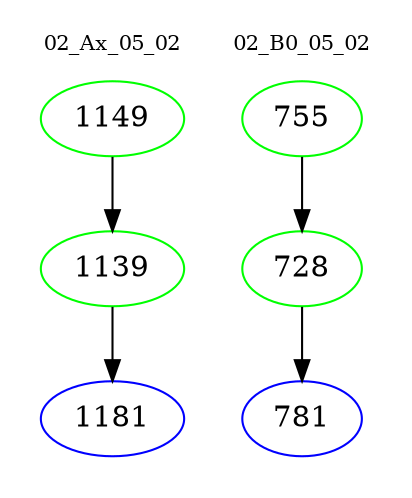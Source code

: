 digraph{
subgraph cluster_0 {
color = white
label = "02_Ax_05_02";
fontsize=10;
T0_1149 [label="1149", color="green"]
T0_1149 -> T0_1139 [color="black"]
T0_1139 [label="1139", color="green"]
T0_1139 -> T0_1181 [color="black"]
T0_1181 [label="1181", color="blue"]
}
subgraph cluster_1 {
color = white
label = "02_B0_05_02";
fontsize=10;
T1_755 [label="755", color="green"]
T1_755 -> T1_728 [color="black"]
T1_728 [label="728", color="green"]
T1_728 -> T1_781 [color="black"]
T1_781 [label="781", color="blue"]
}
}
